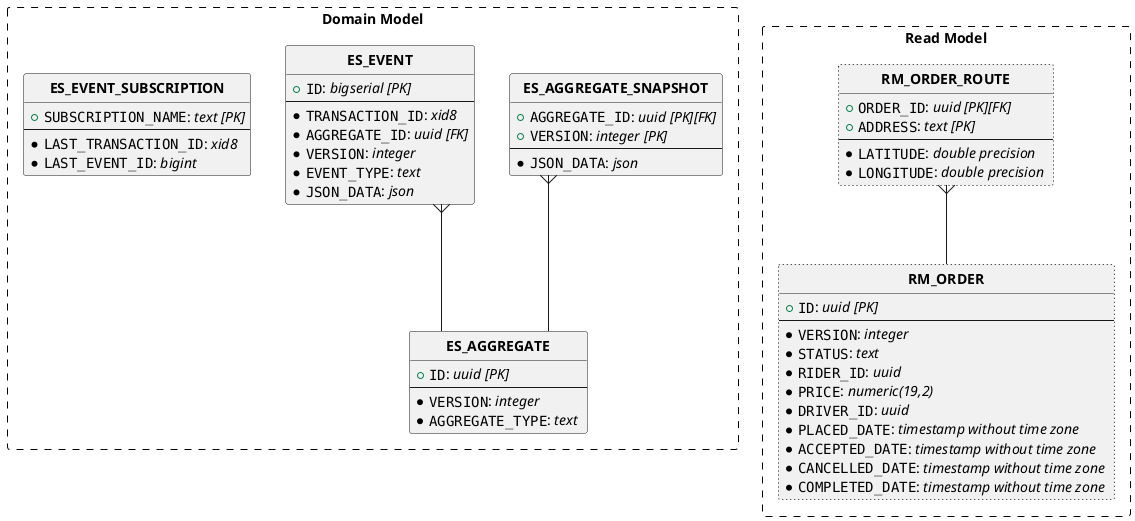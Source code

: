 @startuml

hide circle

scale max 1024 width
scale max 800 height

skinparam linetype ortho
skinparam packageStyle rectangle

package "Domain Model" #line.dashed {
  entity "**ES_AGGREGATE**" {
    + ""ID"": //uuid [PK]//
    --
    *""VERSION"": //integer //
    *""AGGREGATE_TYPE"": //text //
  }

  entity "**ES_AGGREGATE_SNAPSHOT**" {
    + ""AGGREGATE_ID"": //uuid [PK][FK]//
    + ""VERSION"": //integer [PK]//
    --
    *""JSON_DATA"": //json //
  }

  entity "**ES_EVENT**" {
    + ""ID"": //bigserial [PK]//
    --
    *""TRANSACTION_ID"": //xid8 //
    *""AGGREGATE_ID"": //uuid [FK]//
    *""VERSION"": //integer //
    *""EVENT_TYPE"": //text //
    *""JSON_DATA"": //json //
  }

  entity "**ES_EVENT_SUBSCRIPTION**" {
    + ""SUBSCRIPTION_NAME"": //text [PK]//
    --
    *""LAST_TRANSACTION_ID"": //xid8 //
    *""LAST_EVENT_ID"": //bigint //
  }
}

package "Read Model" #line.dashed {
  entity "**RM_ORDER**" ##[dotted] {
    + ""ID"": //uuid [PK]//
    --
    *""VERSION"": //integer //
    *""STATUS"": //text //
    *""RIDER_ID"": //uuid //
    *""PRICE"": //numeric(19,2) //
    *""DRIVER_ID"": //uuid //
    *""PLACED_DATE"": //timestamp without time zone //
    *""ACCEPTED_DATE"": //timestamp without time zone //
    *""CANCELLED_DATE"": //timestamp without time zone //
    *""COMPLETED_DATE"": //timestamp without time zone //
  }

  entity "**RM_ORDER_ROUTE**" ##[dotted] {
    + ""ORDER_ID"": //uuid [PK][FK]//
    + ""ADDRESS"": //text [PK]//
    --
    *""LATITUDE"": //double precision //
    *""LONGITUDE"": //double precision //
  }
}

"**ES_AGGREGATE_SNAPSHOT**" }-- "**ES_AGGREGATE**"

"**ES_EVENT**" }-- "**ES_AGGREGATE**"

"**RM_ORDER_ROUTE**" }-- "**RM_ORDER**"

@enduml

